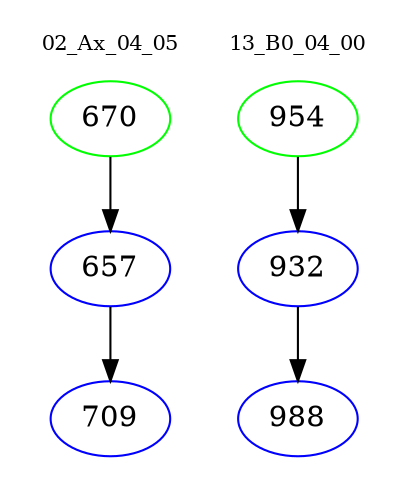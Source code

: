 digraph{
subgraph cluster_0 {
color = white
label = "02_Ax_04_05";
fontsize=10;
T0_670 [label="670", color="green"]
T0_670 -> T0_657 [color="black"]
T0_657 [label="657", color="blue"]
T0_657 -> T0_709 [color="black"]
T0_709 [label="709", color="blue"]
}
subgraph cluster_1 {
color = white
label = "13_B0_04_00";
fontsize=10;
T1_954 [label="954", color="green"]
T1_954 -> T1_932 [color="black"]
T1_932 [label="932", color="blue"]
T1_932 -> T1_988 [color="black"]
T1_988 [label="988", color="blue"]
}
}

